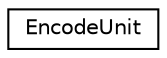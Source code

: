 digraph "圖形化之類別階層"
{
 // LATEX_PDF_SIZE
  edge [fontname="Helvetica",fontsize="10",labelfontname="Helvetica",labelfontsize="10"];
  node [fontname="Helvetica",fontsize="10",shape=record];
  rankdir="LR";
  Node0 [label="EncodeUnit",height=0.2,width=0.4,color="black", fillcolor="white", style="filled",URL="$classEncodeUnit.html",tooltip=" "];
}
